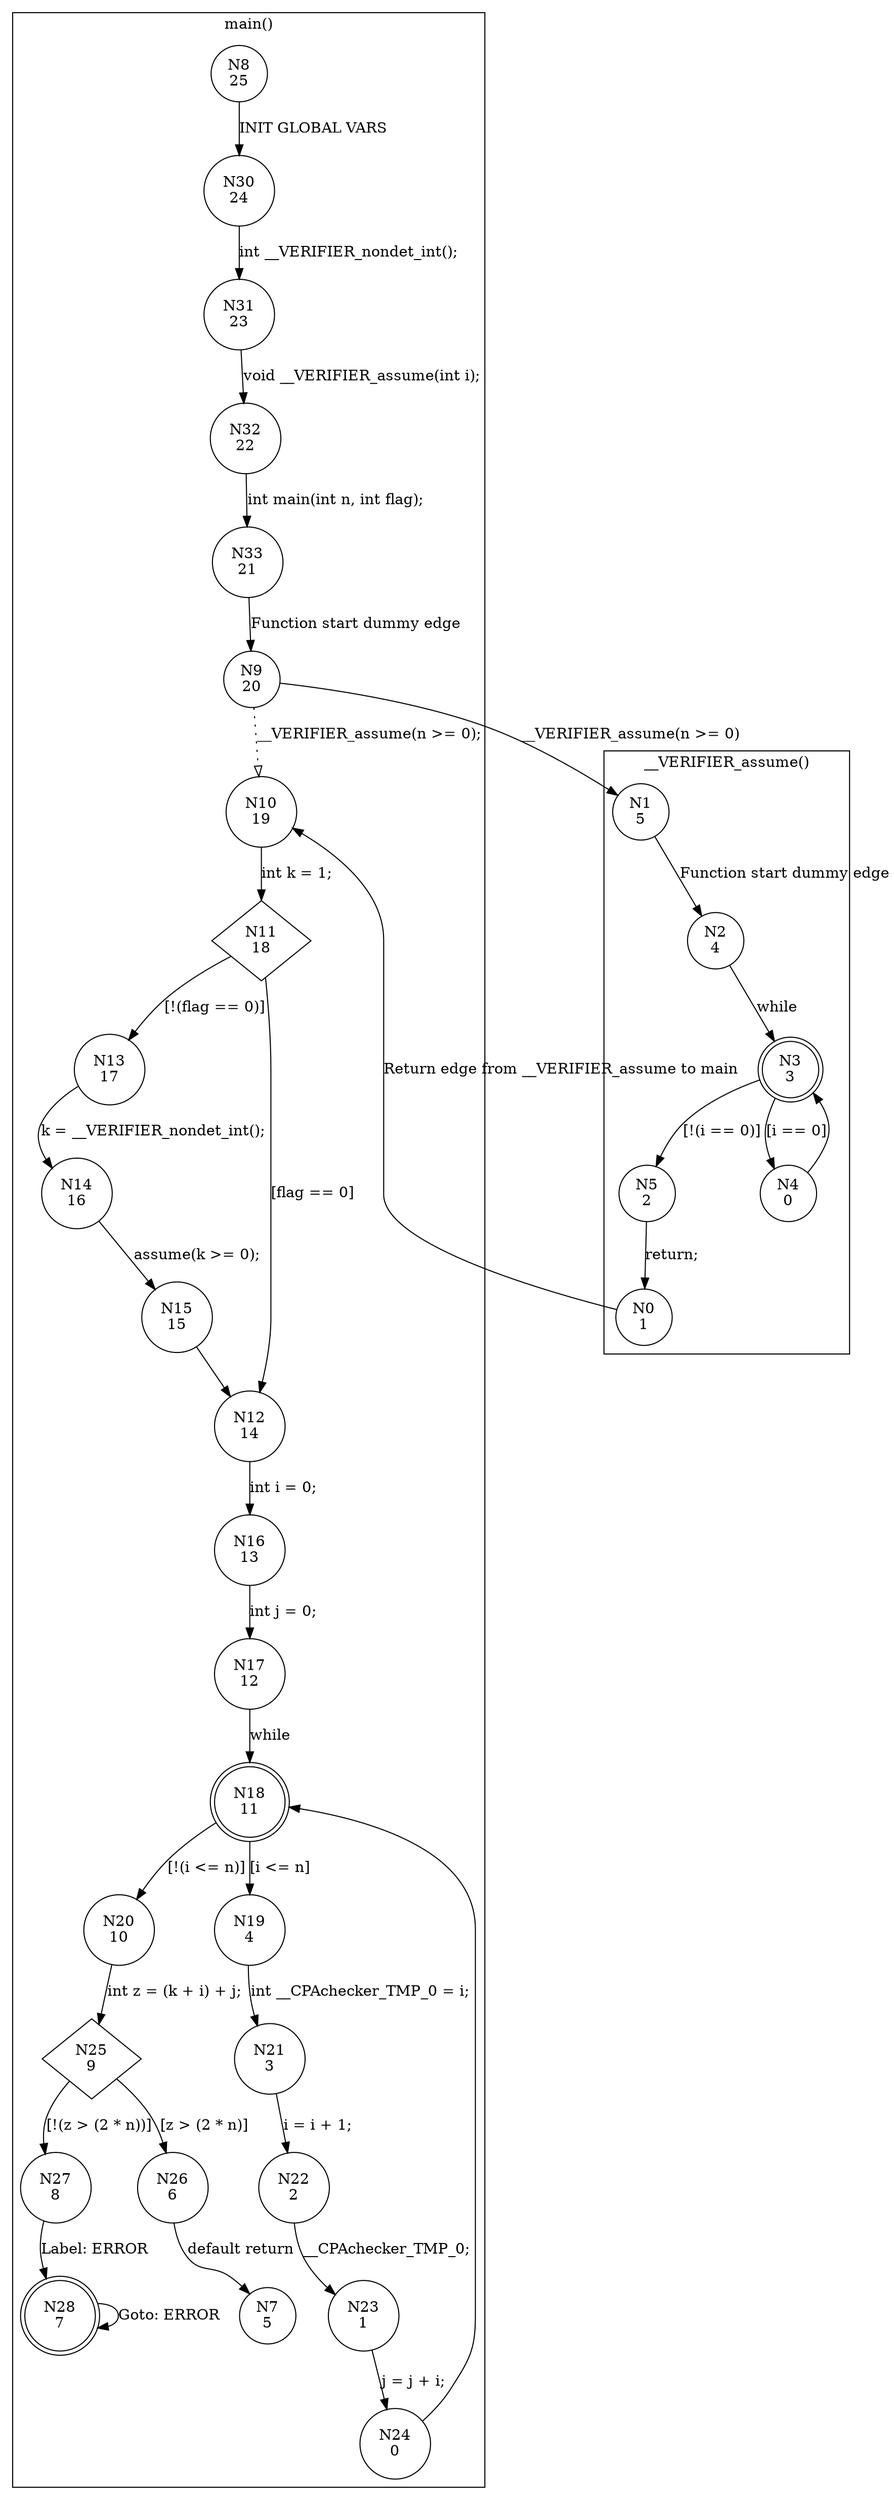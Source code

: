 digraph CFA {
8 [shape="circle" label="N8\n25"]
30 [shape="circle" label="N30\n24"]
31 [shape="circle" label="N31\n23"]
32 [shape="circle" label="N32\n22"]
33 [shape="circle" label="N33\n21"]
9 [shape="circle" label="N9\n20"]
1 [shape="circle" label="N1\n5"]
2 [shape="circle" label="N2\n4"]
3 [shape="doublecircle" label="N3\n3"]
5 [shape="circle" label="N5\n2"]
0 [shape="circle" label="N0\n1"]
10 [shape="circle" label="N10\n19"]
11 [shape="diamond" label="N11\n18"]
13 [shape="circle" label="N13\n17"]
14 [shape="circle" label="N14\n16"]
15 [shape="circle" label="N15\n15"]
12 [shape="circle" label="N12\n14"]
16 [shape="circle" label="N16\n13"]
17 [shape="circle" label="N17\n12"]
18 [shape="doublecircle" label="N18\n11"]
20 [shape="circle" label="N20\n10"]
25 [shape="diamond" label="N25\n9"]
27 [shape="circle" label="N27\n8"]
28 [shape="doublecircle" label="N28\n7"]
26 [shape="circle" label="N26\n6"]
7 [shape="circle" label="N7\n5"]
19 [shape="circle" label="N19\n4"]
21 [shape="circle" label="N21\n3"]
22 [shape="circle" label="N22\n2"]
23 [shape="circle" label="N23\n1"]
24 [shape="circle" label="N24\n0"]
4 [shape="circle" label="N4\n0"]
node [shape="circle"]
subgraph cluster___VERIFIER_assume {
label="__VERIFIER_assume()"
1 -> 2 [label="Function start dummy edge"]
2 -> 3 [label="while"]
3 -> 4 [label="[i == 0]"]
3 -> 5 [label="[!(i == 0)]"]
5 -> 0 [label="return;"]
4 -> 3 [label=""]}
subgraph cluster_main {
label="main()"
8 -> 30 [label="INIT GLOBAL VARS"]
30 -> 31 [label="int __VERIFIER_nondet_int();"]
31 -> 32 [label="void __VERIFIER_assume(int i);"]
32 -> 33 [label="int main(int n, int flag);"]
33 -> 9 [label="Function start dummy edge"]
9 -> 10 [label="__VERIFIER_assume(n >= 0);" style="dotted" arrowhead="empty"]
10 -> 11 [label="int k = 1;"]
11 -> 12 [label="[flag == 0]"]
11 -> 13 [label="[!(flag == 0)]"]
13 -> 14 [label="k = __VERIFIER_nondet_int();"]
14 -> 15 [label="assume(k >= 0);"]
15 -> 12 [label=""]
12 -> 16 [label="int i = 0;"]
16 -> 17 [label="int j = 0;"]
17 -> 18 [label="while"]
18 -> 19 [label="[i <= n]"]
18 -> 20 [label="[!(i <= n)]"]
20 -> 25 [label="int z = (k + i) + j;"]
25 -> 26 [label="[z > (2 * n)]"]
25 -> 27 [label="[!(z > (2 * n))]"]
27 -> 28 [label="Label: ERROR"]
28 -> 28 [label="Goto: ERROR"]
26 -> 7 [label="default return"]
19 -> 21 [label="int __CPAchecker_TMP_0 = i;"]
21 -> 22 [label="i = i + 1;"]
22 -> 23 [label="__CPAchecker_TMP_0;"]
23 -> 24 [label="j = j + i;"]
24 -> 18 [label=""]}
9 -> 1 [label="__VERIFIER_assume(n >= 0)"]
0 -> 10 [label="Return edge from __VERIFIER_assume to main"]}